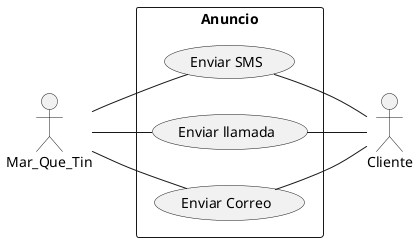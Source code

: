 @startuml
    left to right direction 
    skinparam packageStyle rectangle
    actor Cliente
    actor Mar_Que_Tin

    rectangle Anuncio{
        Mar_Que_Tin -- (Enviar SMS) 
        (Enviar SMS) -- Cliente
        Mar_Que_Tin -- (Enviar llamada) 
        (Enviar llamada) -- Cliente
        Mar_Que_Tin -- (Enviar Correo) 
        (Enviar Correo) -- Cliente

        
    }
@enduml
